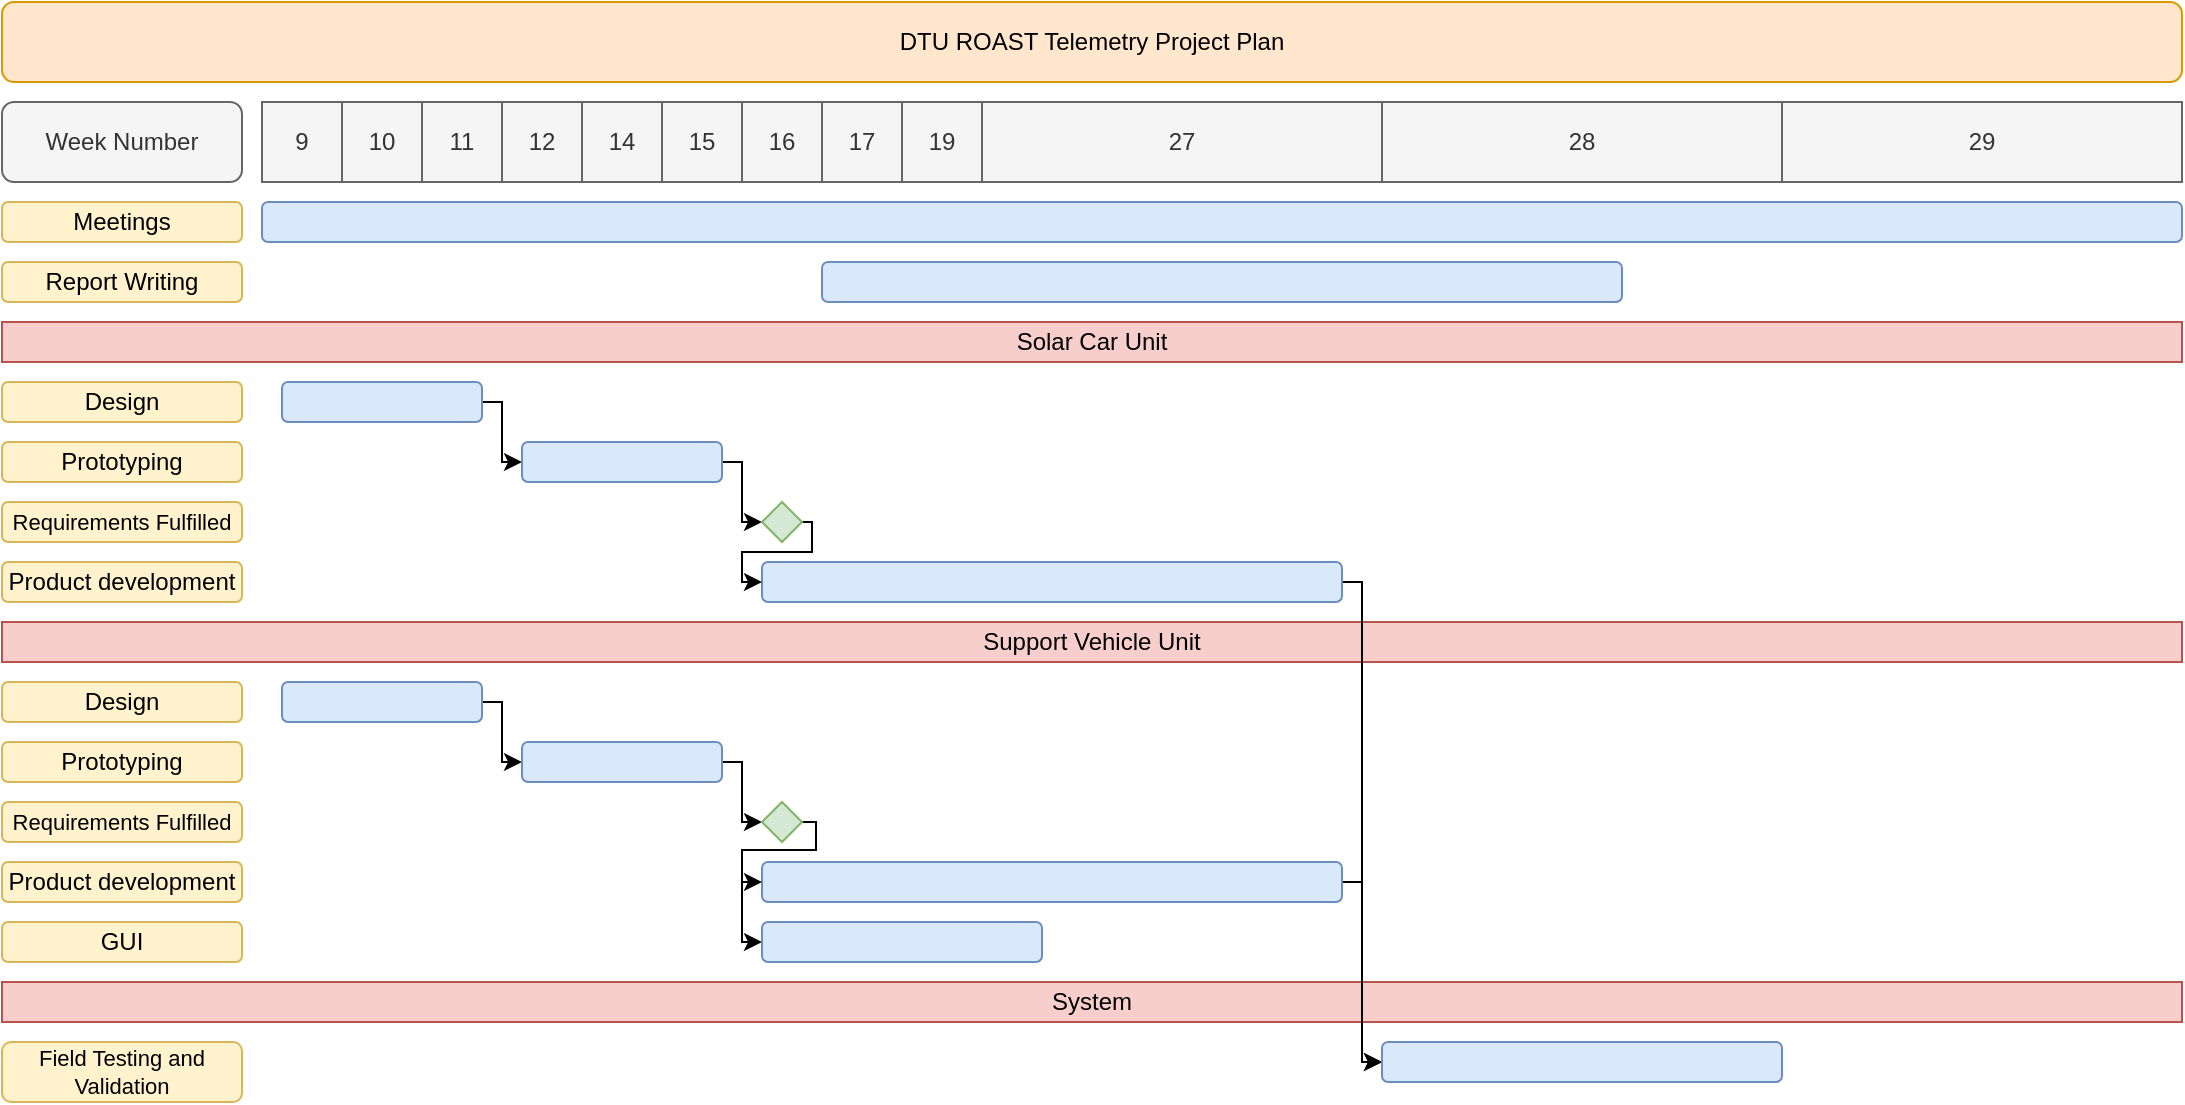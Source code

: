 <mxfile version="14.4.2" type="device"><diagram id="JpjjIluIxc3_juh6LF6Y" name="Page-1"><mxGraphModel dx="2422" dy="2776" grid="1" gridSize="10" guides="1" tooltips="1" connect="1" arrows="1" fold="1" page="1" pageScale="1" pageWidth="1200" pageHeight="1600" math="0" shadow="0"><root><mxCell id="0"/><mxCell id="1" parent="0"/><mxCell id="iwL1JjoYJeYqQi02Oiqf-1" value="DTU ROAST Telemetry Project Plan" style="rounded=1;whiteSpace=wrap;html=1;fillColor=#ffe6cc;strokeColor=#d79b00;" vertex="1" parent="1"><mxGeometry x="-120" y="-10" width="1090" height="40" as="geometry"/></mxCell><mxCell id="iwL1JjoYJeYqQi02Oiqf-2" value="9" style="rounded=0;whiteSpace=wrap;html=1;fillColor=#f5f5f5;strokeColor=#666666;fontColor=#333333;" vertex="1" parent="1"><mxGeometry x="10" y="40" width="40" height="40" as="geometry"/></mxCell><mxCell id="iwL1JjoYJeYqQi02Oiqf-3" value="10" style="rounded=0;whiteSpace=wrap;html=1;fillColor=#f5f5f5;strokeColor=#666666;fontColor=#333333;" vertex="1" parent="1"><mxGeometry x="50" y="40" width="40" height="40" as="geometry"/></mxCell><mxCell id="iwL1JjoYJeYqQi02Oiqf-4" value="11" style="rounded=0;whiteSpace=wrap;html=1;fillColor=#f5f5f5;strokeColor=#666666;fontColor=#333333;" vertex="1" parent="1"><mxGeometry x="90" y="40" width="40" height="40" as="geometry"/></mxCell><mxCell id="iwL1JjoYJeYqQi02Oiqf-5" value="12" style="rounded=0;whiteSpace=wrap;html=1;fillColor=#f5f5f5;strokeColor=#666666;fontColor=#333333;" vertex="1" parent="1"><mxGeometry x="130" y="40" width="40" height="40" as="geometry"/></mxCell><mxCell id="iwL1JjoYJeYqQi02Oiqf-6" value="14" style="rounded=0;whiteSpace=wrap;html=1;fillColor=#f5f5f5;strokeColor=#666666;fontColor=#333333;" vertex="1" parent="1"><mxGeometry x="170" y="40" width="40" height="40" as="geometry"/></mxCell><mxCell id="iwL1JjoYJeYqQi02Oiqf-7" value="15" style="rounded=0;whiteSpace=wrap;html=1;fillColor=#f5f5f5;strokeColor=#666666;fontColor=#333333;" vertex="1" parent="1"><mxGeometry x="210" y="40" width="40" height="40" as="geometry"/></mxCell><mxCell id="iwL1JjoYJeYqQi02Oiqf-8" value="16" style="rounded=0;whiteSpace=wrap;html=1;fillColor=#f5f5f5;strokeColor=#666666;fontColor=#333333;" vertex="1" parent="1"><mxGeometry x="250" y="40" width="40" height="40" as="geometry"/></mxCell><mxCell id="iwL1JjoYJeYqQi02Oiqf-9" value="17" style="rounded=0;whiteSpace=wrap;html=1;fillColor=#f5f5f5;strokeColor=#666666;fontColor=#333333;" vertex="1" parent="1"><mxGeometry x="290" y="40" width="40" height="40" as="geometry"/></mxCell><mxCell id="iwL1JjoYJeYqQi02Oiqf-10" value="19" style="rounded=0;whiteSpace=wrap;html=1;fillColor=#f5f5f5;strokeColor=#666666;fontColor=#333333;" vertex="1" parent="1"><mxGeometry x="330" y="40" width="40" height="40" as="geometry"/></mxCell><mxCell id="iwL1JjoYJeYqQi02Oiqf-11" value="27" style="rounded=0;whiteSpace=wrap;html=1;fillColor=#f5f5f5;strokeColor=#666666;fontColor=#333333;" vertex="1" parent="1"><mxGeometry x="370" y="40" width="200" height="40" as="geometry"/></mxCell><mxCell id="iwL1JjoYJeYqQi02Oiqf-12" value="28" style="rounded=0;whiteSpace=wrap;html=1;fillColor=#f5f5f5;strokeColor=#666666;fontColor=#333333;" vertex="1" parent="1"><mxGeometry x="570" y="40" width="200" height="40" as="geometry"/></mxCell><mxCell id="iwL1JjoYJeYqQi02Oiqf-13" value="29" style="rounded=0;whiteSpace=wrap;html=1;fillColor=#f5f5f5;strokeColor=#666666;fontColor=#333333;" vertex="1" parent="1"><mxGeometry x="770" y="40" width="200" height="40" as="geometry"/></mxCell><mxCell id="iwL1JjoYJeYqQi02Oiqf-14" value="Week Number" style="rounded=1;whiteSpace=wrap;html=1;fillColor=#f5f5f5;strokeColor=#666666;fontColor=#333333;" vertex="1" parent="1"><mxGeometry x="-120" y="40" width="120" height="40" as="geometry"/></mxCell><mxCell id="iwL1JjoYJeYqQi02Oiqf-15" value="" style="rounded=1;whiteSpace=wrap;html=1;fillColor=#dae8fc;strokeColor=#6c8ebf;" vertex="1" parent="1"><mxGeometry x="10" y="90" width="960" height="20" as="geometry"/></mxCell><mxCell id="iwL1JjoYJeYqQi02Oiqf-16" value="Meetings" style="rounded=1;whiteSpace=wrap;html=1;fillColor=#fff2cc;strokeColor=#d6b656;" vertex="1" parent="1"><mxGeometry x="-120" y="90" width="120" height="20" as="geometry"/></mxCell><mxCell id="iwL1JjoYJeYqQi02Oiqf-17" value="Report Writing" style="rounded=1;whiteSpace=wrap;html=1;fillColor=#fff2cc;strokeColor=#d6b656;" vertex="1" parent="1"><mxGeometry x="-120" y="120" width="120" height="20" as="geometry"/></mxCell><mxCell id="iwL1JjoYJeYqQi02Oiqf-18" value="" style="rounded=1;whiteSpace=wrap;html=1;fillColor=#dae8fc;strokeColor=#6c8ebf;" vertex="1" parent="1"><mxGeometry x="290" y="120" width="400" height="20" as="geometry"/></mxCell><mxCell id="iwL1JjoYJeYqQi02Oiqf-20" value="Solar Car Unit" style="rounded=0;whiteSpace=wrap;html=1;fillColor=#f8cecc;strokeColor=#b85450;" vertex="1" parent="1"><mxGeometry x="-120" y="150" width="1090" height="20" as="geometry"/></mxCell><mxCell id="iwL1JjoYJeYqQi02Oiqf-21" value="Design" style="rounded=1;whiteSpace=wrap;html=1;fillColor=#fff2cc;strokeColor=#d6b656;" vertex="1" parent="1"><mxGeometry x="-120" y="180" width="120" height="20" as="geometry"/></mxCell><mxCell id="iwL1JjoYJeYqQi02Oiqf-23" value="Prototyping" style="rounded=1;whiteSpace=wrap;html=1;fillColor=#fff2cc;strokeColor=#d6b656;" vertex="1" parent="1"><mxGeometry x="-120" y="210" width="120" height="20" as="geometry"/></mxCell><mxCell id="iwL1JjoYJeYqQi02Oiqf-24" value="Requirements Fulfilled" style="rounded=1;whiteSpace=wrap;html=1;fontSize=11;fillColor=#fff2cc;strokeColor=#d6b656;" vertex="1" parent="1"><mxGeometry x="-120" y="240" width="120" height="20" as="geometry"/></mxCell><mxCell id="iwL1JjoYJeYqQi02Oiqf-25" value="Product development" style="rounded=1;whiteSpace=wrap;html=1;fillColor=#fff2cc;strokeColor=#d6b656;" vertex="1" parent="1"><mxGeometry x="-120" y="270" width="120" height="20" as="geometry"/></mxCell><mxCell id="iwL1JjoYJeYqQi02Oiqf-26" value="Design" style="rounded=1;whiteSpace=wrap;html=1;fillColor=#fff2cc;strokeColor=#d6b656;" vertex="1" parent="1"><mxGeometry x="-120" y="330" width="120" height="20" as="geometry"/></mxCell><mxCell id="iwL1JjoYJeYqQi02Oiqf-27" value="Support Vehicle Unit" style="rounded=0;whiteSpace=wrap;html=1;fillColor=#f8cecc;strokeColor=#b85450;" vertex="1" parent="1"><mxGeometry x="-120" y="300" width="1090" height="20" as="geometry"/></mxCell><mxCell id="iwL1JjoYJeYqQi02Oiqf-28" value="Prototyping" style="rounded=1;whiteSpace=wrap;html=1;fillColor=#fff2cc;strokeColor=#d6b656;" vertex="1" parent="1"><mxGeometry x="-120" y="360" width="120" height="20" as="geometry"/></mxCell><mxCell id="iwL1JjoYJeYqQi02Oiqf-29" value="Requirements Fulfilled" style="rounded=1;whiteSpace=wrap;html=1;fontSize=11;fillColor=#fff2cc;strokeColor=#d6b656;" vertex="1" parent="1"><mxGeometry x="-120" y="390" width="120" height="20" as="geometry"/></mxCell><mxCell id="iwL1JjoYJeYqQi02Oiqf-30" value="Product development" style="rounded=1;whiteSpace=wrap;html=1;fillColor=#fff2cc;strokeColor=#d6b656;" vertex="1" parent="1"><mxGeometry x="-120" y="420" width="120" height="20" as="geometry"/></mxCell><mxCell id="iwL1JjoYJeYqQi02Oiqf-31" value="GUI" style="rounded=1;whiteSpace=wrap;html=1;fillColor=#fff2cc;strokeColor=#d6b656;" vertex="1" parent="1"><mxGeometry x="-120" y="450" width="120" height="20" as="geometry"/></mxCell><mxCell id="iwL1JjoYJeYqQi02Oiqf-32" value="System" style="rounded=0;whiteSpace=wrap;html=1;fillColor=#f8cecc;strokeColor=#b85450;" vertex="1" parent="1"><mxGeometry x="-120" y="480" width="1090" height="20" as="geometry"/></mxCell><mxCell id="iwL1JjoYJeYqQi02Oiqf-46" style="edgeStyle=orthogonalEdgeStyle;rounded=0;orthogonalLoop=1;jettySize=auto;html=1;exitX=1;exitY=0.5;exitDx=0;exitDy=0;entryX=0;entryY=0.5;entryDx=0;entryDy=0;fontSize=11;" edge="1" parent="1" source="iwL1JjoYJeYqQi02Oiqf-33" target="iwL1JjoYJeYqQi02Oiqf-34"><mxGeometry relative="1" as="geometry"><Array as="points"><mxPoint x="130" y="190"/><mxPoint x="130" y="220"/></Array></mxGeometry></mxCell><mxCell id="iwL1JjoYJeYqQi02Oiqf-33" value="" style="rounded=1;whiteSpace=wrap;html=1;fillColor=#dae8fc;strokeColor=#6c8ebf;" vertex="1" parent="1"><mxGeometry x="20" y="180" width="100" height="20" as="geometry"/></mxCell><mxCell id="iwL1JjoYJeYqQi02Oiqf-47" style="edgeStyle=orthogonalEdgeStyle;rounded=0;orthogonalLoop=1;jettySize=auto;html=1;exitX=1;exitY=0.5;exitDx=0;exitDy=0;entryX=0;entryY=0.5;entryDx=0;entryDy=0;fontSize=11;" edge="1" parent="1" source="iwL1JjoYJeYqQi02Oiqf-34" target="iwL1JjoYJeYqQi02Oiqf-38"><mxGeometry relative="1" as="geometry"><Array as="points"><mxPoint x="250" y="220"/></Array></mxGeometry></mxCell><mxCell id="iwL1JjoYJeYqQi02Oiqf-34" value="" style="rounded=1;whiteSpace=wrap;html=1;fillColor=#dae8fc;strokeColor=#6c8ebf;" vertex="1" parent="1"><mxGeometry x="140" y="210" width="100" height="20" as="geometry"/></mxCell><mxCell id="iwL1JjoYJeYqQi02Oiqf-53" style="edgeStyle=orthogonalEdgeStyle;rounded=0;orthogonalLoop=1;jettySize=auto;html=1;exitX=1;exitY=0.5;exitDx=0;exitDy=0;entryX=0;entryY=0.5;entryDx=0;entryDy=0;fontSize=11;" edge="1" parent="1" source="iwL1JjoYJeYqQi02Oiqf-37" target="iwL1JjoYJeYqQi02Oiqf-45"><mxGeometry relative="1" as="geometry"><Array as="points"><mxPoint x="560" y="280"/><mxPoint x="560" y="520"/></Array></mxGeometry></mxCell><mxCell id="iwL1JjoYJeYqQi02Oiqf-37" value="" style="rounded=1;whiteSpace=wrap;html=1;fillColor=#dae8fc;strokeColor=#6c8ebf;" vertex="1" parent="1"><mxGeometry x="260" y="270" width="290" height="20" as="geometry"/></mxCell><mxCell id="iwL1JjoYJeYqQi02Oiqf-48" style="edgeStyle=orthogonalEdgeStyle;rounded=0;orthogonalLoop=1;jettySize=auto;html=1;exitX=1;exitY=0.5;exitDx=0;exitDy=0;entryX=0;entryY=0.5;entryDx=0;entryDy=0;fontSize=11;" edge="1" parent="1" source="iwL1JjoYJeYqQi02Oiqf-38" target="iwL1JjoYJeYqQi02Oiqf-37"><mxGeometry relative="1" as="geometry"><Array as="points"><mxPoint x="285" y="250"/><mxPoint x="285" y="265"/><mxPoint x="250" y="265"/><mxPoint x="250" y="280"/></Array></mxGeometry></mxCell><mxCell id="iwL1JjoYJeYqQi02Oiqf-38" value="" style="rhombus;whiteSpace=wrap;html=1;fontSize=11;fillColor=#d5e8d4;strokeColor=#82b366;" vertex="1" parent="1"><mxGeometry x="260" y="240" width="20" height="20" as="geometry"/></mxCell><mxCell id="iwL1JjoYJeYqQi02Oiqf-49" style="edgeStyle=orthogonalEdgeStyle;rounded=0;orthogonalLoop=1;jettySize=auto;html=1;exitX=1;exitY=0.5;exitDx=0;exitDy=0;entryX=0;entryY=0.5;entryDx=0;entryDy=0;fontSize=11;" edge="1" parent="1" source="iwL1JjoYJeYqQi02Oiqf-39" target="iwL1JjoYJeYqQi02Oiqf-40"><mxGeometry relative="1" as="geometry"><Array as="points"><mxPoint x="130" y="340"/><mxPoint x="130" y="370"/></Array></mxGeometry></mxCell><mxCell id="iwL1JjoYJeYqQi02Oiqf-39" value="" style="rounded=1;whiteSpace=wrap;html=1;fillColor=#dae8fc;strokeColor=#6c8ebf;" vertex="1" parent="1"><mxGeometry x="20" y="330" width="100" height="20" as="geometry"/></mxCell><mxCell id="iwL1JjoYJeYqQi02Oiqf-50" style="edgeStyle=orthogonalEdgeStyle;rounded=0;orthogonalLoop=1;jettySize=auto;html=1;exitX=1;exitY=0.5;exitDx=0;exitDy=0;entryX=0;entryY=0.5;entryDx=0;entryDy=0;fontSize=11;" edge="1" parent="1" source="iwL1JjoYJeYqQi02Oiqf-40" target="iwL1JjoYJeYqQi02Oiqf-42"><mxGeometry relative="1" as="geometry"><Array as="points"><mxPoint x="250" y="370"/><mxPoint x="250" y="400"/></Array></mxGeometry></mxCell><mxCell id="iwL1JjoYJeYqQi02Oiqf-40" value="" style="rounded=1;whiteSpace=wrap;html=1;fillColor=#dae8fc;strokeColor=#6c8ebf;" vertex="1" parent="1"><mxGeometry x="140" y="360" width="100" height="20" as="geometry"/></mxCell><mxCell id="iwL1JjoYJeYqQi02Oiqf-54" style="edgeStyle=orthogonalEdgeStyle;rounded=0;orthogonalLoop=1;jettySize=auto;html=1;exitX=1;exitY=0.5;exitDx=0;exitDy=0;entryX=0;entryY=0.5;entryDx=0;entryDy=0;fontSize=11;" edge="1" parent="1" source="iwL1JjoYJeYqQi02Oiqf-41" target="iwL1JjoYJeYqQi02Oiqf-45"><mxGeometry relative="1" as="geometry"><Array as="points"><mxPoint x="560" y="430"/><mxPoint x="560" y="520"/></Array></mxGeometry></mxCell><mxCell id="iwL1JjoYJeYqQi02Oiqf-41" value="" style="rounded=1;whiteSpace=wrap;html=1;fillColor=#dae8fc;strokeColor=#6c8ebf;" vertex="1" parent="1"><mxGeometry x="260" y="420" width="290" height="20" as="geometry"/></mxCell><mxCell id="iwL1JjoYJeYqQi02Oiqf-51" style="edgeStyle=orthogonalEdgeStyle;rounded=0;orthogonalLoop=1;jettySize=auto;html=1;exitX=1;exitY=0.5;exitDx=0;exitDy=0;entryX=0;entryY=0.5;entryDx=0;entryDy=0;fontSize=11;" edge="1" parent="1" source="iwL1JjoYJeYqQi02Oiqf-42" target="iwL1JjoYJeYqQi02Oiqf-41"><mxGeometry relative="1" as="geometry"><Array as="points"><mxPoint x="287" y="400"/><mxPoint x="287" y="414"/><mxPoint x="250" y="414"/><mxPoint x="250" y="430"/></Array></mxGeometry></mxCell><mxCell id="iwL1JjoYJeYqQi02Oiqf-52" style="edgeStyle=orthogonalEdgeStyle;rounded=0;orthogonalLoop=1;jettySize=auto;html=1;exitX=1;exitY=0.5;exitDx=0;exitDy=0;entryX=0;entryY=0.5;entryDx=0;entryDy=0;fontSize=11;" edge="1" parent="1" source="iwL1JjoYJeYqQi02Oiqf-42" target="iwL1JjoYJeYqQi02Oiqf-43"><mxGeometry relative="1" as="geometry"><Array as="points"><mxPoint x="287" y="400"/><mxPoint x="287" y="414"/><mxPoint x="250" y="414"/><mxPoint x="250" y="460"/></Array></mxGeometry></mxCell><mxCell id="iwL1JjoYJeYqQi02Oiqf-42" value="" style="rhombus;whiteSpace=wrap;html=1;fontSize=11;fillColor=#d5e8d4;strokeColor=#82b366;" vertex="1" parent="1"><mxGeometry x="260" y="390" width="20" height="20" as="geometry"/></mxCell><mxCell id="iwL1JjoYJeYqQi02Oiqf-43" value="" style="rounded=1;whiteSpace=wrap;html=1;fillColor=#dae8fc;strokeColor=#6c8ebf;" vertex="1" parent="1"><mxGeometry x="260" y="450" width="140" height="20" as="geometry"/></mxCell><mxCell id="iwL1JjoYJeYqQi02Oiqf-44" value="Field Testing and Validation" style="rounded=1;whiteSpace=wrap;html=1;fillColor=#fff2cc;strokeColor=#d6b656;fontSize=11;" vertex="1" parent="1"><mxGeometry x="-120" y="510" width="120" height="30" as="geometry"/></mxCell><mxCell id="iwL1JjoYJeYqQi02Oiqf-45" value="" style="rounded=1;whiteSpace=wrap;html=1;fillColor=#dae8fc;strokeColor=#6c8ebf;" vertex="1" parent="1"><mxGeometry x="570" y="510" width="200" height="20" as="geometry"/></mxCell></root></mxGraphModel></diagram></mxfile>